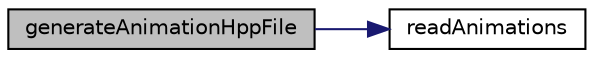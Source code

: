 digraph "generateAnimationHppFile"
{
 // LATEX_PDF_SIZE
  edge [fontname="Helvetica",fontsize="10",labelfontname="Helvetica",labelfontsize="10"];
  node [fontname="Helvetica",fontsize="10",shape=record];
  rankdir="LR";
  Node1 [label="generateAnimationHppFile",height=0.2,width=0.4,color="black", fillcolor="grey75", style="filled", fontcolor="black",tooltip="Generate GeneratedAnimations.hpp file."];
  Node1 -> Node2 [color="midnightblue",fontsize="10",style="solid",fontname="Helvetica"];
  Node2 [label="readAnimations",height=0.2,width=0.4,color="black", fillcolor="white", style="filled",URL="$AnimationReader_8cpp.html#acf7a424ee8d40510f3a350fbfa9f282e",tooltip="Reads animations described in JSON file."];
}
